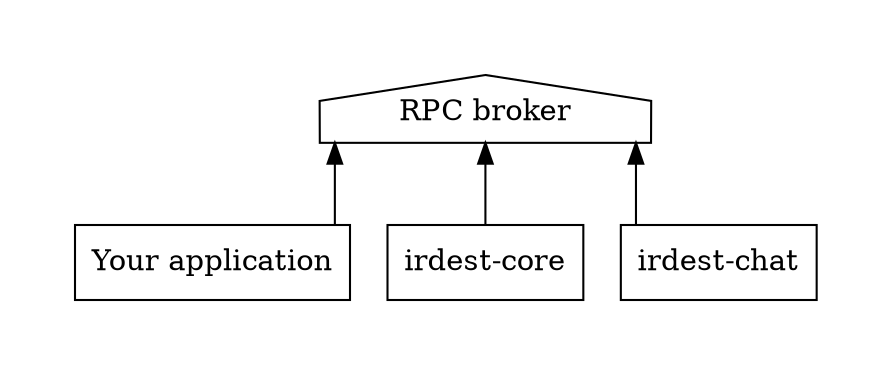 digraph G {
  splines=ortho
  pad=0.5

  broker [shape=house label="RPC broker"]
  app [shape=rect label="Your application"]
  core [shape=rect label="irdest-core"]
  chat [shape=rect label="irdest-chat"]
  
  broker -> app [dir=back]
  broker -> chat [dir=back]
  broker -> core [dir=back]
}